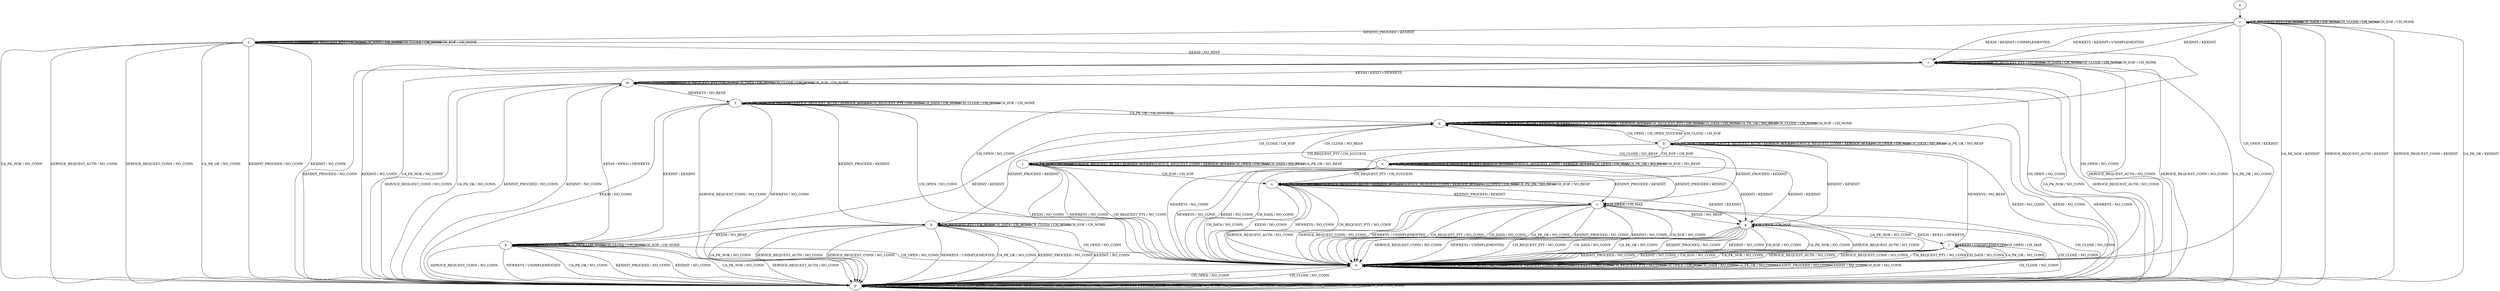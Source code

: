 digraph "" {
	graph ["Incoming time"=0.046920061111450195,
		"Outgoing time"=0.10368490219116211,
		Output="{'States': 18, 'Transitions': 222, 'Filename': '../results/ssh/DropBear-DropBear-yices-4.dot'}",
		Reference="{'States': 18, 'Transitions': 222, 'Filename': '../subjects/ssh/DropBear.dot'}",
		Solver=yices,
		Updated="{'States': 18, 'Transitions': 222, 'Filename': '../subjects/ssh/DropBear.dot'}",
		"f-measure"=1.0,
		precision=1.0,
		recall=1.0
	];
	a -> r	[key=0];
	b -> b	[key=0,
		label="UA_PK_NOK / NO_RESP"];
	b -> b	[key=1,
		label="SERVICE_REQUEST_AUTH / SERVICE_ACCEPT"];
	b -> b	[key=2,
		label="SERVICE_REQUEST_CONN / SERVICE_ACCEPT"];
	b -> b	[key=3,
		label="CH_OPEN / CH_MAX"];
	b -> b	[key=4,
		label="CH_DATA / NO_RESP"];
	b -> b	[key=5,
		label="UA_PK_OK / NO_RESP"];
	b -> d	[key=0,
		label="KEX30 / NO_CONN"];
	b -> d	[key=1,
		label="NEWKEYS / NO_CONN"];
	b -> e	[key=0,
		label="CH_EOF / CH_EOF"];
	b -> g	[key=0,
		label="KEXINIT / KEXINIT"];
	b -> j	[key=0,
		label="CH_REQUEST_PTY / CH_SUCCESS"];
	b -> o	[key=0,
		label="KEXINIT_PROCEED / KEXINIT"];
	b -> q	[key=0,
		label="CH_CLOSE / CH_EOF"];
	c -> c	[key=0,
		label="NEWKEYS / UNIMPLEMENTED"];
	c -> c	[key=1,
		label="CH_REQUEST_PTY / CH_NONE"];
	c -> c	[key=2,
		label="CH_DATA / CH_NONE"];
	c -> c	[key=3,
		label="CH_CLOSE / CH_NONE"];
	c -> c	[key=4,
		label="CH_EOF / CH_NONE"];
	c -> d	[key=0,
		label="CH_OPEN / NO_CONN"];
	c -> i	[key=0,
		label="KEX30 / NO_RESP"];
	c -> p	[key=0,
		label="UA_PK_NOK / NO_CONN"];
	c -> p	[key=1,
		label="SERVICE_REQUEST_AUTH / NO_CONN"];
	c -> p	[key=2,
		label="SERVICE_REQUEST_CONN / NO_CONN"];
	c -> p	[key=3,
		label="UA_PK_OK / NO_CONN"];
	c -> p	[key=4,
		label="KEXINIT_PROCEED / NO_CONN"];
	c -> p	[key=5,
		label="KEXINIT / NO_CONN"];
	d -> d	[key=0,
		label="UA_PK_NOK / NO_CONN"];
	d -> d	[key=1,
		label="KEX30 / NO_CONN"];
	d -> d	[key=2,
		label="SERVICE_REQUEST_AUTH / NO_CONN"];
	d -> d	[key=3,
		label="SERVICE_REQUEST_CONN / NO_CONN"];
	d -> d	[key=4,
		label="NEWKEYS / NO_CONN"];
	d -> d	[key=5,
		label="CH_REQUEST_PTY / NO_CONN"];
	d -> d	[key=6,
		label="CH_OPEN / CH_MAX"];
	d -> d	[key=7,
		label="CH_DATA / NO_CONN"];
	d -> d	[key=8,
		label="UA_PK_OK / NO_CONN"];
	d -> d	[key=9,
		label="KEXINIT_PROCEED / NO_CONN"];
	d -> d	[key=10,
		label="KEXINIT / NO_CONN"];
	d -> d	[key=11,
		label="CH_EOF / NO_CONN"];
	d -> p	[key=0,
		label="CH_CLOSE / NO_CONN"];
	e -> d	[key=0,
		label="KEX30 / NO_CONN"];
	e -> d	[key=1,
		label="NEWKEYS / NO_CONN"];
	e -> d	[key=2,
		label="CH_DATA / NO_CONN"];
	e -> e	[key=0,
		label="UA_PK_NOK / NO_RESP"];
	e -> e	[key=1,
		label="SERVICE_REQUEST_AUTH / SERVICE_ACCEPT"];
	e -> e	[key=2,
		label="SERVICE_REQUEST_CONN / SERVICE_ACCEPT"];
	e -> e	[key=3,
		label="CH_OPEN / CH_MAX"];
	e -> e	[key=4,
		label="UA_PK_OK / NO_RESP"];
	e -> e	[key=5,
		label="CH_EOF / NO_RESP"];
	e -> g	[key=0,
		label="KEXINIT / KEXINIT"];
	e -> n	[key=0,
		label="CH_REQUEST_PTY / CH_SUCCESS"];
	e -> o	[key=0,
		label="KEXINIT_PROCEED / KEXINIT"];
	e -> q	[key=0,
		label="CH_CLOSE / NO_RESP"];
	f -> d	[key=0,
		label="CH_OPEN / NO_CONN"];
	f -> f	[key=0,
		label="UA_PK_NOK / UA_FAILURE"];
	f -> f	[key=1,
		label="SERVICE_REQUEST_AUTH / SERVICE_ACCEPT"];
	f -> f	[key=2,
		label="CH_REQUEST_PTY / CH_NONE"];
	f -> f	[key=3,
		label="CH_DATA / CH_NONE"];
	f -> f	[key=4,
		label="CH_CLOSE / CH_NONE"];
	f -> f	[key=5,
		label="CH_EOF / CH_NONE"];
	f -> h	[key=0,
		label="KEXINIT_PROCEED / KEXINIT"];
	f -> k	[key=0,
		label="KEXINIT / KEXINIT"];
	f -> p	[key=0,
		label="KEX30 / NO_CONN"];
	f -> p	[key=1,
		label="SERVICE_REQUEST_CONN / NO_CONN"];
	f -> p	[key=2,
		label="NEWKEYS / NO_CONN"];
	f -> q	[key=0,
		label="UA_PK_OK / UA_SUCCESS"];
	g -> d	[key=0,
		label="UA_PK_NOK / NO_CONN"];
	g -> d	[key=1,
		label="SERVICE_REQUEST_AUTH / NO_CONN"];
	g -> d	[key=2,
		label="SERVICE_REQUEST_CONN / NO_CONN"];
	g -> d	[key=3,
		label="NEWKEYS / UNIMPLEMENTED"];
	g -> d	[key=4,
		label="CH_REQUEST_PTY / NO_CONN"];
	g -> d	[key=5,
		label="CH_DATA / NO_CONN"];
	g -> d	[key=6,
		label="UA_PK_OK / NO_CONN"];
	g -> d	[key=7,
		label="KEXINIT_PROCEED / NO_CONN"];
	g -> d	[key=8,
		label="KEXINIT / NO_CONN"];
	g -> d	[key=9,
		label="CH_EOF / NO_CONN"];
	g -> g	[key=0,
		label="CH_OPEN / CH_MAX"];
	g -> l	[key=0,
		label="KEX30 / KEX31+NEWKEYS"];
	g -> p	[key=0,
		label="CH_CLOSE / NO_CONN"];
	h -> d	[key=0,
		label="CH_OPEN / NO_CONN"];
	h -> h	[key=0,
		label="CH_REQUEST_PTY / CH_NONE"];
	h -> h	[key=1,
		label="CH_DATA / CH_NONE"];
	h -> h	[key=2,
		label="CH_CLOSE / CH_NONE"];
	h -> h	[key=3,
		label="CH_EOF / CH_NONE"];
	h -> k	[key=0,
		label="KEX30 / NO_RESP"];
	h -> p	[key=0,
		label="UA_PK_NOK / NO_CONN"];
	h -> p	[key=1,
		label="SERVICE_REQUEST_AUTH / NO_CONN"];
	h -> p	[key=2,
		label="SERVICE_REQUEST_CONN / NO_CONN"];
	h -> p	[key=3,
		label="NEWKEYS / UNIMPLEMENTED"];
	h -> p	[key=4,
		label="UA_PK_OK / NO_CONN"];
	h -> p	[key=5,
		label="KEXINIT_PROCEED / NO_CONN"];
	h -> p	[key=6,
		label="KEXINIT / NO_CONN"];
	i -> d	[key=0,
		label="CH_OPEN / NO_CONN"];
	i -> i	[key=0,
		label="NEWKEYS / UNIMPLEMENTED"];
	i -> i	[key=1,
		label="CH_REQUEST_PTY / CH_NONE"];
	i -> i	[key=2,
		label="CH_DATA / CH_NONE"];
	i -> i	[key=3,
		label="CH_CLOSE / CH_NONE"];
	i -> i	[key=4,
		label="CH_EOF / CH_NONE"];
	i -> m	[key=0,
		label="KEX30 / KEX31+NEWKEYS"];
	i -> p	[key=0,
		label="UA_PK_NOK / NO_CONN"];
	i -> p	[key=1,
		label="SERVICE_REQUEST_AUTH / NO_CONN"];
	i -> p	[key=2,
		label="SERVICE_REQUEST_CONN / NO_CONN"];
	i -> p	[key=3,
		label="UA_PK_OK / NO_CONN"];
	i -> p	[key=4,
		label="KEXINIT_PROCEED / NO_CONN"];
	i -> p	[key=5,
		label="KEXINIT / NO_CONN"];
	j -> d	[key=0,
		label="KEX30 / NO_CONN"];
	j -> d	[key=1,
		label="NEWKEYS / NO_CONN"];
	j -> d	[key=2,
		label="CH_REQUEST_PTY / NO_CONN"];
	j -> g	[key=0,
		label="KEXINIT / KEXINIT"];
	j -> j	[key=0,
		label="UA_PK_NOK / NO_RESP"];
	j -> j	[key=1,
		label="SERVICE_REQUEST_AUTH / SERVICE_ACCEPT"];
	j -> j	[key=2,
		label="SERVICE_REQUEST_CONN / SERVICE_ACCEPT"];
	j -> j	[key=3,
		label="CH_OPEN / CH_MAX"];
	j -> j	[key=4,
		label="CH_DATA / NO_RESP"];
	j -> j	[key=5,
		label="UA_PK_OK / NO_RESP"];
	j -> n	[key=0,
		label="CH_EOF / CH_EOF"];
	j -> o	[key=0,
		label="KEXINIT_PROCEED / KEXINIT"];
	j -> q	[key=0,
		label="CH_CLOSE / CH_EOF"];
	k -> d	[key=0,
		label="CH_OPEN / NO_CONN"];
	k -> k	[key=0,
		label="CH_REQUEST_PTY / CH_NONE"];
	k -> k	[key=1,
		label="CH_DATA / CH_NONE"];
	k -> k	[key=2,
		label="CH_CLOSE / CH_NONE"];
	k -> k	[key=3,
		label="CH_EOF / CH_NONE"];
	k -> m	[key=0,
		label="KEX30 / KEX31+NEWKEYS"];
	k -> p	[key=0,
		label="UA_PK_NOK / NO_CONN"];
	k -> p	[key=1,
		label="SERVICE_REQUEST_AUTH / NO_CONN"];
	k -> p	[key=2,
		label="SERVICE_REQUEST_CONN / NO_CONN"];
	k -> p	[key=3,
		label="NEWKEYS / UNIMPLEMENTED"];
	k -> p	[key=4,
		label="UA_PK_OK / NO_CONN"];
	k -> p	[key=5,
		label="KEXINIT_PROCEED / NO_CONN"];
	k -> p	[key=6,
		label="KEXINIT / NO_CONN"];
	l -> b	[key=0,
		label="NEWKEYS / NO_RESP"];
	l -> d	[key=0,
		label="UA_PK_NOK / NO_CONN"];
	l -> d	[key=1,
		label="SERVICE_REQUEST_AUTH / NO_CONN"];
	l -> d	[key=2,
		label="SERVICE_REQUEST_CONN / NO_CONN"];
	l -> d	[key=3,
		label="CH_REQUEST_PTY / NO_CONN"];
	l -> d	[key=4,
		label="CH_DATA / NO_CONN"];
	l -> d	[key=5,
		label="UA_PK_OK / NO_CONN"];
	l -> d	[key=6,
		label="KEXINIT_PROCEED / NO_CONN"];
	l -> d	[key=7,
		label="KEXINIT / NO_CONN"];
	l -> d	[key=8,
		label="CH_EOF / NO_CONN"];
	l -> l	[key=0,
		label="KEX30 / UNIMPLEMENTED"];
	l -> l	[key=1,
		label="CH_OPEN / CH_MAX"];
	l -> p	[key=0,
		label="CH_CLOSE / NO_CONN"];
	m -> d	[key=0,
		label="CH_OPEN / NO_CONN"];
	m -> f	[key=0,
		label="NEWKEYS / NO_RESP"];
	m -> m	[key=0,
		label="KEX30 / UNIMPLEMENTED"];
	m -> m	[key=1,
		label="CH_REQUEST_PTY / CH_NONE"];
	m -> m	[key=2,
		label="CH_DATA / CH_NONE"];
	m -> m	[key=3,
		label="CH_CLOSE / CH_NONE"];
	m -> m	[key=4,
		label="CH_EOF / CH_NONE"];
	m -> p	[key=0,
		label="UA_PK_NOK / NO_CONN"];
	m -> p	[key=1,
		label="SERVICE_REQUEST_AUTH / NO_CONN"];
	m -> p	[key=2,
		label="SERVICE_REQUEST_CONN / NO_CONN"];
	m -> p	[key=3,
		label="UA_PK_OK / NO_CONN"];
	m -> p	[key=4,
		label="KEXINIT_PROCEED / NO_CONN"];
	m -> p	[key=5,
		label="KEXINIT / NO_CONN"];
	n -> d	[key=0,
		label="KEX30 / NO_CONN"];
	n -> d	[key=1,
		label="NEWKEYS / NO_CONN"];
	n -> d	[key=2,
		label="CH_REQUEST_PTY / NO_CONN"];
	n -> d	[key=3,
		label="CH_DATA / NO_CONN"];
	n -> g	[key=0,
		label="KEXINIT / KEXINIT"];
	n -> n	[key=0,
		label="UA_PK_NOK / NO_RESP"];
	n -> n	[key=1,
		label="SERVICE_REQUEST_AUTH / SERVICE_ACCEPT"];
	n -> n	[key=2,
		label="SERVICE_REQUEST_CONN / SERVICE_ACCEPT"];
	n -> n	[key=3,
		label="CH_OPEN / CH_MAX"];
	n -> n	[key=4,
		label="UA_PK_OK / NO_RESP"];
	n -> n	[key=5,
		label="CH_EOF / NO_RESP"];
	n -> o	[key=0,
		label="KEXINIT_PROCEED / KEXINIT"];
	n -> q	[key=0,
		label="CH_CLOSE / NO_RESP"];
	o -> d	[key=0,
		label="UA_PK_NOK / NO_CONN"];
	o -> d	[key=1,
		label="SERVICE_REQUEST_AUTH / NO_CONN"];
	o -> d	[key=2,
		label="SERVICE_REQUEST_CONN / NO_CONN"];
	o -> d	[key=3,
		label="NEWKEYS / UNIMPLEMENTED"];
	o -> d	[key=4,
		label="CH_REQUEST_PTY / NO_CONN"];
	o -> d	[key=5,
		label="CH_DATA / NO_CONN"];
	o -> d	[key=6,
		label="UA_PK_OK / NO_CONN"];
	o -> d	[key=7,
		label="KEXINIT_PROCEED / NO_CONN"];
	o -> d	[key=8,
		label="KEXINIT / NO_CONN"];
	o -> d	[key=9,
		label="CH_EOF / NO_CONN"];
	o -> g	[key=0,
		label="KEX30 / NO_RESP"];
	o -> o	[key=0,
		label="CH_OPEN / CH_MAX"];
	o -> p	[key=0,
		label="CH_CLOSE / NO_CONN"];
	p -> d	[key=0,
		label="CH_OPEN / NO_CONN"];
	p -> p	[key=0,
		label="UA_PK_NOK / NO_CONN"];
	p -> p	[key=1,
		label="KEX30 / NO_CONN"];
	p -> p	[key=2,
		label="SERVICE_REQUEST_AUTH / NO_CONN"];
	p -> p	[key=3,
		label="SERVICE_REQUEST_CONN / NO_CONN"];
	p -> p	[key=4,
		label="NEWKEYS / NO_CONN"];
	p -> p	[key=5,
		label="CH_REQUEST_PTY / CH_NONE"];
	p -> p	[key=6,
		label="CH_DATA / CH_NONE"];
	p -> p	[key=7,
		label="UA_PK_OK / NO_CONN"];
	p -> p	[key=8,
		label="KEXINIT_PROCEED / NO_CONN"];
	p -> p	[key=9,
		label="CH_CLOSE / CH_NONE"];
	p -> p	[key=10,
		label="KEXINIT / NO_CONN"];
	p -> p	[key=11,
		label="CH_EOF / CH_NONE"];
	q -> b	[key=0,
		label="CH_OPEN / CH_OPEN_SUCCESS"];
	q -> h	[key=0,
		label="KEXINIT_PROCEED / KEXINIT"];
	q -> k	[key=0,
		label="KEXINIT / KEXINIT"];
	q -> p	[key=0,
		label="KEX30 / NO_CONN"];
	q -> p	[key=1,
		label="NEWKEYS / NO_CONN"];
	q -> q	[key=0,
		label="UA_PK_NOK / NO_RESP"];
	q -> q	[key=1,
		label="SERVICE_REQUEST_AUTH / SERVICE_ACCEPT"];
	q -> q	[key=2,
		label="SERVICE_REQUEST_CONN / SERVICE_ACCEPT"];
	q -> q	[key=3,
		label="CH_REQUEST_PTY / CH_NONE"];
	q -> q	[key=4,
		label="CH_DATA / CH_NONE"];
	q -> q	[key=5,
		label="UA_PK_OK / NO_RESP"];
	q -> q	[key=6,
		label="CH_CLOSE / CH_NONE"];
	q -> q	[key=7,
		label="CH_EOF / CH_NONE"];
	r -> c	[key=0,
		label="KEXINIT_PROCEED / KEXINIT"];
	r -> d	[key=0,
		label="CH_OPEN / KEXINIT"];
	r -> i	[key=0,
		label="KEX30 / KEXINIT+UNIMPLEMENTED"];
	r -> i	[key=1,
		label="NEWKEYS / KEXINIT+UNIMPLEMENTED"];
	r -> i	[key=2,
		label="KEXINIT / KEXINIT"];
	r -> p	[key=0,
		label="UA_PK_NOK / KEXINIT"];
	r -> p	[key=1,
		label="SERVICE_REQUEST_AUTH / KEXINIT"];
	r -> p	[key=2,
		label="SERVICE_REQUEST_CONN / KEXINIT"];
	r -> p	[key=3,
		label="UA_PK_OK / KEXINIT"];
	r -> r	[key=0,
		label="CH_REQUEST_PTY / CH_NONE"];
	r -> r	[key=1,
		label="CH_DATA / CH_NONE"];
	r -> r	[key=2,
		label="CH_CLOSE / CH_NONE"];
	r -> r	[key=3,
		label="CH_EOF / CH_NONE"];
}
